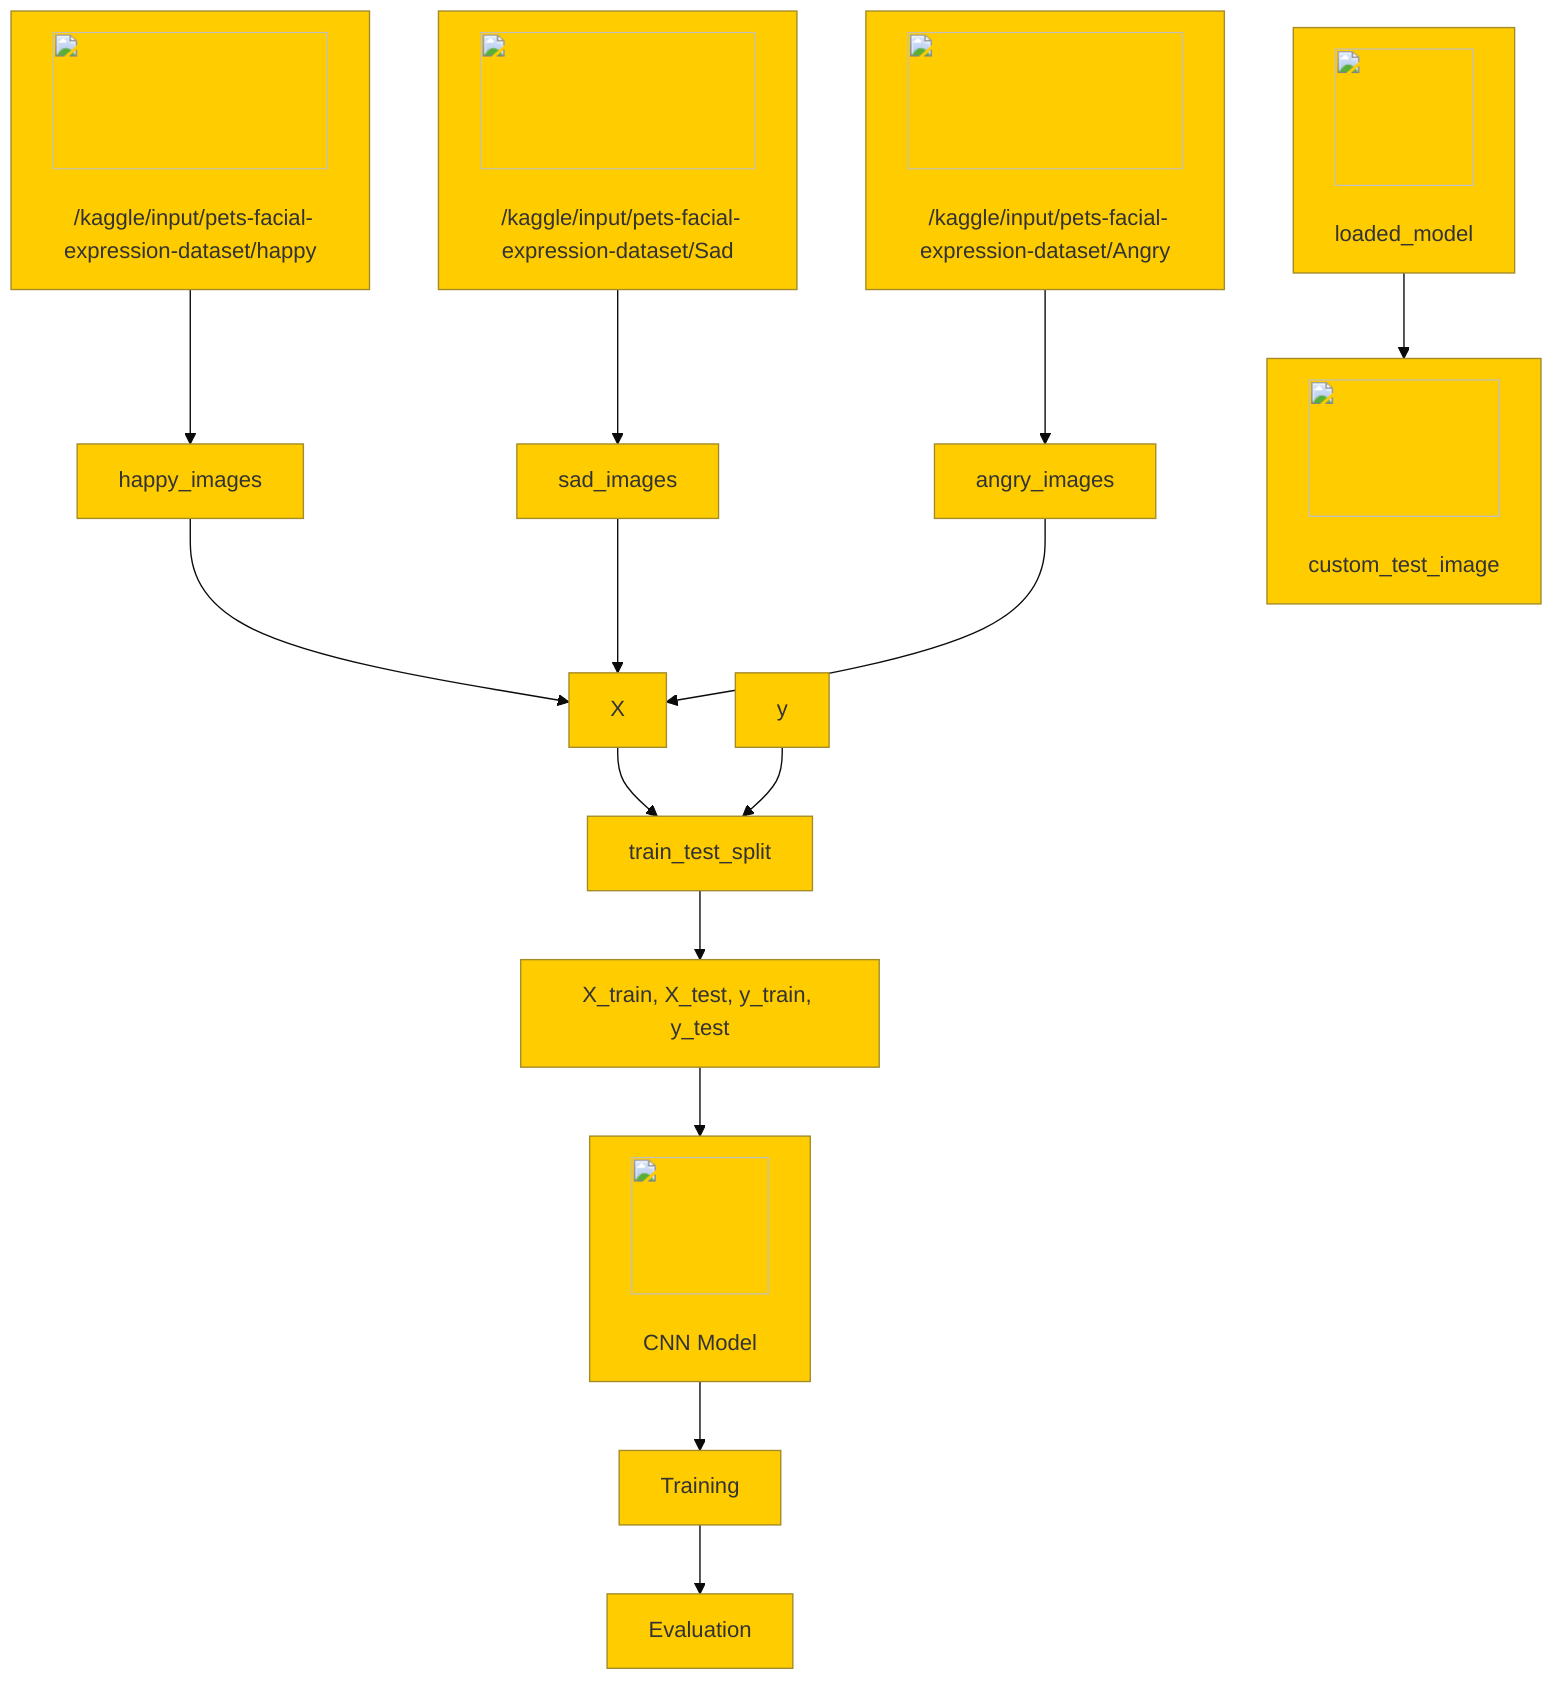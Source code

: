 %%{
  init: {
    'theme': 'base',
    'themeVariables': {
      'primaryColor': '#ffcc00',
      'edgeLabelBackground':'#ffffff',
      'tertiaryColor': '#ffffe0'
    }
  }
}%%
flowchart TD
    A["<img src='icons/database.svg' width=100 height=100/> <br/> /kaggle/input/pets-facial-expression-dataset/happy"]
    %% Represents the happy data source.
    B["<img src='icons/database.svg' width=100 height=100/> <br/> /kaggle/input/pets-facial-expression-dataset/Sad"]
    %% Represents the sad data source.
    C["<img src='icons/database.svg' width=100 height=100/> <br/> /kaggle/input/pets-facial-expression-dataset/Angry"]
    %% Represents the angry data source.
    D["happy_images"]
    %% Images loaded and preprocessed from happy dataset.
    E["sad_images"]
    %% Images loaded and preprocessed from sad dataset.
    F["angry_images"]
    %% Images loaded and preprocessed from angry dataset.
    G["X"]
    %% Combined dataset from all categories.
    H["y"]
    %% One-hot encoded labels.
    I["train_test_split"]
    %% Process splitting data into training and testing.
    J["X_train, X_test, y_train, y_test"]
    %% Training and testing data separation.
    K["<img src='icons/brain.svg' width=100 height=100/> <br/> CNN Model"]
    %% Convolutional Neural Network Model setup.
    L["Training"]
    %% Model training process.
    M["Evaluation"]
    %% Evaluate the model's performance.
    N["<img src='icons/table.svg' width=100 height=100/> <br/> loaded_model"]
    %% Loaded model for predictions.
    O["<img src='icons/image.svg' width=100 height=100/> <br/> custom_test_image"]
    %% Image loaded for testing predictions.

    A --> D
    B --> E
    C --> F
    D --> G
    E --> G
    F --> G
    G --> I
    H --> I
    I --> J
    J --> K
    K --> L
    L --> M
    N --> O